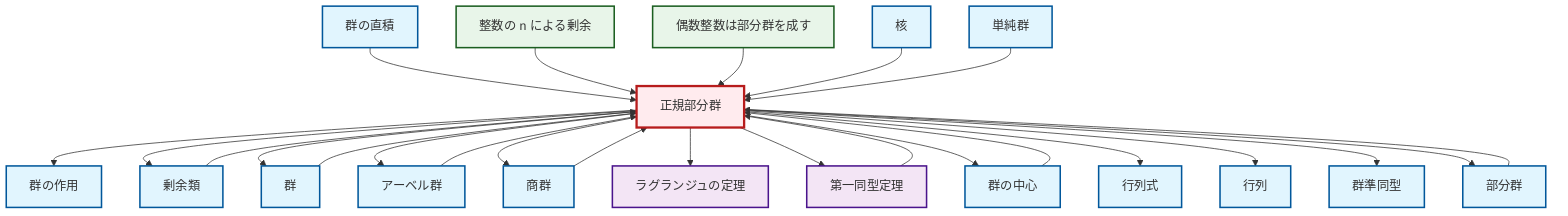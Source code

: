 graph TD
    classDef definition fill:#e1f5fe,stroke:#01579b,stroke-width:2px
    classDef theorem fill:#f3e5f5,stroke:#4a148c,stroke-width:2px
    classDef axiom fill:#fff3e0,stroke:#e65100,stroke-width:2px
    classDef example fill:#e8f5e9,stroke:#1b5e20,stroke-width:2px
    classDef current fill:#ffebee,stroke:#b71c1c,stroke-width:3px
    ex-quotient-integers-mod-n["整数の n による剰余"]:::example
    def-determinant["行列式"]:::definition
    thm-lagrange["ラグランジュの定理"]:::theorem
    def-direct-product["群の直積"]:::definition
    def-group["群"]:::definition
    ex-even-integers-subgroup["偶数整数は部分群を成す"]:::example
    def-abelian-group["アーベル群"]:::definition
    def-group-action["群の作用"]:::definition
    def-subgroup["部分群"]:::definition
    def-kernel["核"]:::definition
    thm-first-isomorphism["第一同型定理"]:::theorem
    def-coset["剰余類"]:::definition
    def-homomorphism["群準同型"]:::definition
    def-center-of-group["群の中心"]:::definition
    def-matrix["行列"]:::definition
    def-simple-group["単純群"]:::definition
    def-normal-subgroup["正規部分群"]:::definition
    def-quotient-group["商群"]:::definition
    def-normal-subgroup --> def-group-action
    def-coset --> def-normal-subgroup
    def-subgroup --> def-normal-subgroup
    def-group --> def-normal-subgroup
    def-normal-subgroup --> def-coset
    def-normal-subgroup --> def-group
    def-normal-subgroup --> def-abelian-group
    def-normal-subgroup --> def-quotient-group
    def-quotient-group --> def-normal-subgroup
    def-normal-subgroup --> thm-lagrange
    def-abelian-group --> def-normal-subgroup
    def-direct-product --> def-normal-subgroup
    ex-quotient-integers-mod-n --> def-normal-subgroup
    thm-first-isomorphism --> def-normal-subgroup
    ex-even-integers-subgroup --> def-normal-subgroup
    def-normal-subgroup --> thm-first-isomorphism
    def-kernel --> def-normal-subgroup
    def-normal-subgroup --> def-center-of-group
    def-simple-group --> def-normal-subgroup
    def-normal-subgroup --> def-determinant
    def-normal-subgroup --> def-matrix
    def-center-of-group --> def-normal-subgroup
    def-normal-subgroup --> def-homomorphism
    def-normal-subgroup --> def-subgroup
    class def-normal-subgroup current